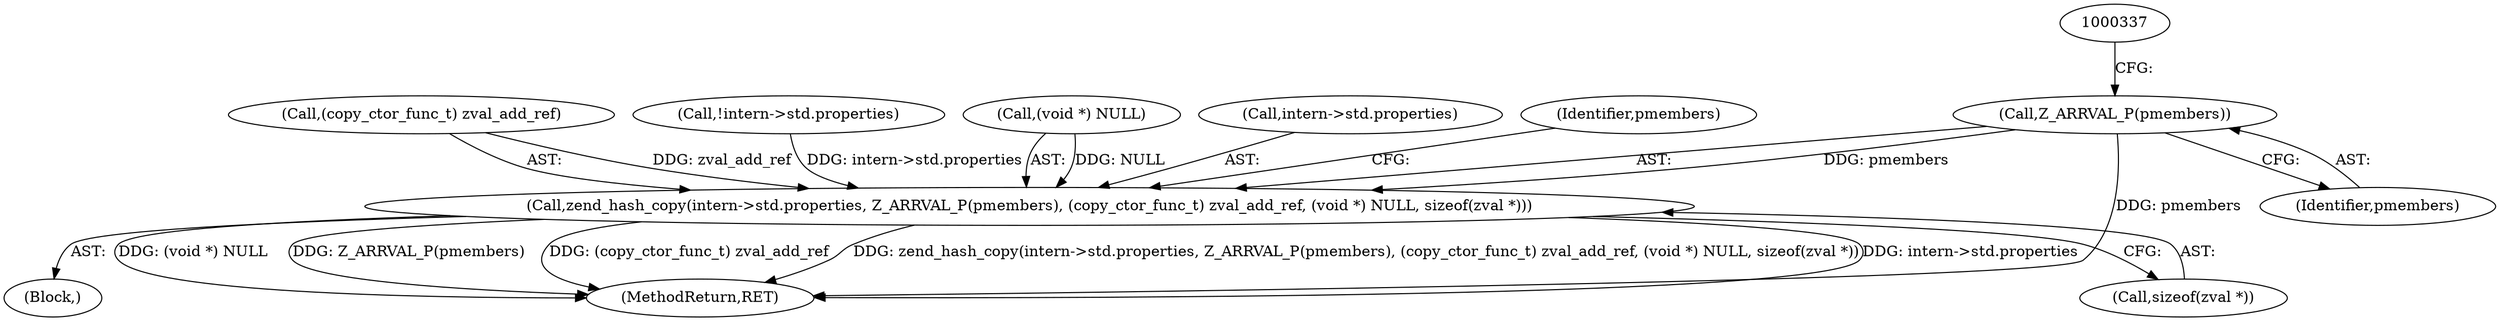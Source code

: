 digraph "0_php_88223c5245e9b470e1e6362bfd96829562ffe6ab_0@pointer" {
"1000334" [label="(Call,Z_ARRVAL_P(pmembers))"];
"1000328" [label="(Call,zend_hash_copy(intern->std.properties, Z_ARRVAL_P(pmembers), (copy_ctor_func_t) zval_add_ref, (void *) NULL, sizeof(zval *)))"];
"1000335" [label="(Identifier,pmembers)"];
"1000336" [label="(Call,(copy_ctor_func_t) zval_add_ref)"];
"1000316" [label="(Call,!intern->std.properties)"];
"1000339" [label="(Call,(void *) NULL)"];
"1000114" [label="(Block,)"];
"1000334" [label="(Call,Z_ARRVAL_P(pmembers))"];
"1000329" [label="(Call,intern->std.properties)"];
"1000366" [label="(MethodReturn,RET)"];
"1000346" [label="(Identifier,pmembers)"];
"1000328" [label="(Call,zend_hash_copy(intern->std.properties, Z_ARRVAL_P(pmembers), (copy_ctor_func_t) zval_add_ref, (void *) NULL, sizeof(zval *)))"];
"1000342" [label="(Call,sizeof(zval *))"];
"1000334" -> "1000328"  [label="AST: "];
"1000334" -> "1000335"  [label="CFG: "];
"1000335" -> "1000334"  [label="AST: "];
"1000337" -> "1000334"  [label="CFG: "];
"1000334" -> "1000366"  [label="DDG: pmembers"];
"1000334" -> "1000328"  [label="DDG: pmembers"];
"1000328" -> "1000114"  [label="AST: "];
"1000328" -> "1000342"  [label="CFG: "];
"1000329" -> "1000328"  [label="AST: "];
"1000336" -> "1000328"  [label="AST: "];
"1000339" -> "1000328"  [label="AST: "];
"1000342" -> "1000328"  [label="AST: "];
"1000346" -> "1000328"  [label="CFG: "];
"1000328" -> "1000366"  [label="DDG: (void *) NULL"];
"1000328" -> "1000366"  [label="DDG: Z_ARRVAL_P(pmembers)"];
"1000328" -> "1000366"  [label="DDG: (copy_ctor_func_t) zval_add_ref"];
"1000328" -> "1000366"  [label="DDG: zend_hash_copy(intern->std.properties, Z_ARRVAL_P(pmembers), (copy_ctor_func_t) zval_add_ref, (void *) NULL, sizeof(zval *))"];
"1000328" -> "1000366"  [label="DDG: intern->std.properties"];
"1000316" -> "1000328"  [label="DDG: intern->std.properties"];
"1000336" -> "1000328"  [label="DDG: zval_add_ref"];
"1000339" -> "1000328"  [label="DDG: NULL"];
}
